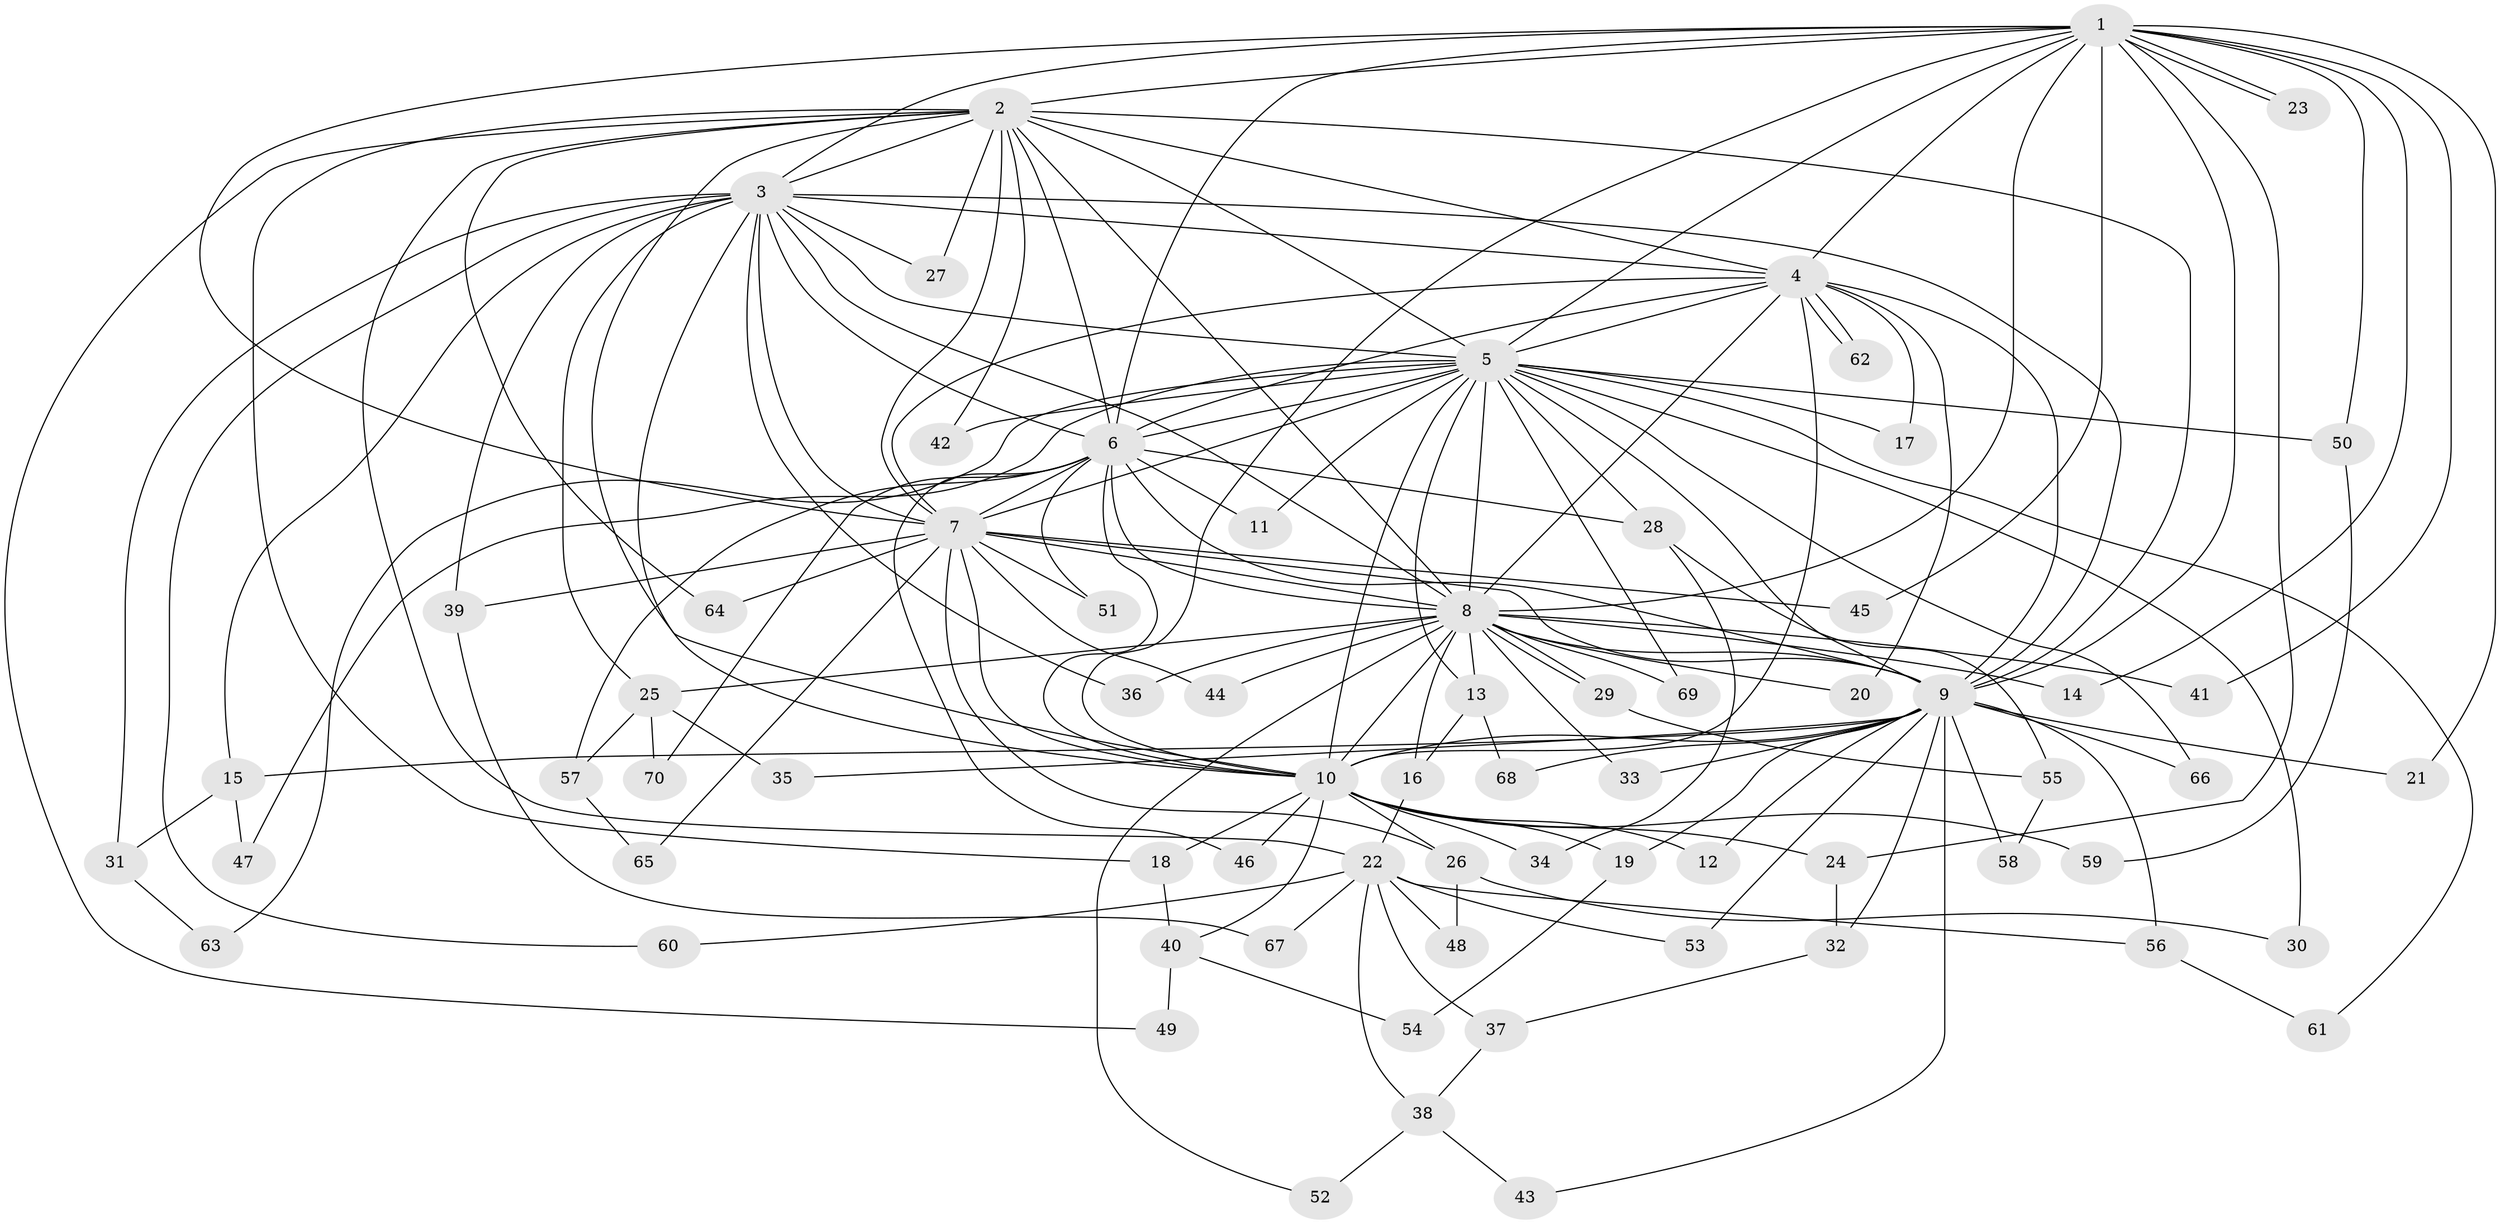 // Generated by graph-tools (version 1.1) at 2025/49/03/09/25 03:49:33]
// undirected, 70 vertices, 165 edges
graph export_dot {
graph [start="1"]
  node [color=gray90,style=filled];
  1;
  2;
  3;
  4;
  5;
  6;
  7;
  8;
  9;
  10;
  11;
  12;
  13;
  14;
  15;
  16;
  17;
  18;
  19;
  20;
  21;
  22;
  23;
  24;
  25;
  26;
  27;
  28;
  29;
  30;
  31;
  32;
  33;
  34;
  35;
  36;
  37;
  38;
  39;
  40;
  41;
  42;
  43;
  44;
  45;
  46;
  47;
  48;
  49;
  50;
  51;
  52;
  53;
  54;
  55;
  56;
  57;
  58;
  59;
  60;
  61;
  62;
  63;
  64;
  65;
  66;
  67;
  68;
  69;
  70;
  1 -- 2;
  1 -- 3;
  1 -- 4;
  1 -- 5;
  1 -- 6;
  1 -- 7;
  1 -- 8;
  1 -- 9;
  1 -- 10;
  1 -- 14;
  1 -- 21;
  1 -- 23;
  1 -- 23;
  1 -- 24;
  1 -- 41;
  1 -- 45;
  1 -- 50;
  2 -- 3;
  2 -- 4;
  2 -- 5;
  2 -- 6;
  2 -- 7;
  2 -- 8;
  2 -- 9;
  2 -- 10;
  2 -- 18;
  2 -- 22;
  2 -- 27;
  2 -- 42;
  2 -- 49;
  2 -- 64;
  3 -- 4;
  3 -- 5;
  3 -- 6;
  3 -- 7;
  3 -- 8;
  3 -- 9;
  3 -- 10;
  3 -- 15;
  3 -- 25;
  3 -- 27;
  3 -- 31;
  3 -- 36;
  3 -- 39;
  3 -- 60;
  4 -- 5;
  4 -- 6;
  4 -- 7;
  4 -- 8;
  4 -- 9;
  4 -- 10;
  4 -- 17;
  4 -- 20;
  4 -- 62;
  4 -- 62;
  5 -- 6;
  5 -- 7;
  5 -- 8;
  5 -- 9;
  5 -- 10;
  5 -- 11;
  5 -- 13;
  5 -- 17;
  5 -- 28;
  5 -- 30;
  5 -- 42;
  5 -- 47;
  5 -- 50;
  5 -- 61;
  5 -- 63;
  5 -- 66;
  5 -- 69;
  6 -- 7;
  6 -- 8;
  6 -- 9;
  6 -- 10;
  6 -- 11;
  6 -- 28;
  6 -- 46;
  6 -- 51;
  6 -- 57;
  6 -- 70;
  7 -- 8;
  7 -- 9;
  7 -- 10;
  7 -- 26;
  7 -- 39;
  7 -- 44;
  7 -- 45;
  7 -- 51;
  7 -- 64;
  7 -- 65;
  8 -- 9;
  8 -- 10;
  8 -- 13;
  8 -- 14;
  8 -- 16;
  8 -- 20;
  8 -- 25;
  8 -- 29;
  8 -- 29;
  8 -- 33;
  8 -- 36;
  8 -- 41;
  8 -- 44;
  8 -- 52;
  8 -- 69;
  9 -- 10;
  9 -- 12;
  9 -- 15;
  9 -- 19;
  9 -- 21;
  9 -- 32;
  9 -- 33;
  9 -- 35;
  9 -- 43;
  9 -- 53;
  9 -- 56;
  9 -- 58;
  9 -- 66;
  9 -- 68;
  10 -- 12;
  10 -- 18;
  10 -- 19;
  10 -- 24;
  10 -- 26;
  10 -- 34;
  10 -- 40;
  10 -- 46;
  10 -- 59;
  13 -- 16;
  13 -- 68;
  15 -- 31;
  15 -- 47;
  16 -- 22;
  18 -- 40;
  19 -- 54;
  22 -- 37;
  22 -- 38;
  22 -- 48;
  22 -- 53;
  22 -- 56;
  22 -- 60;
  22 -- 67;
  24 -- 32;
  25 -- 35;
  25 -- 57;
  25 -- 70;
  26 -- 30;
  26 -- 48;
  28 -- 34;
  28 -- 55;
  29 -- 55;
  31 -- 63;
  32 -- 37;
  37 -- 38;
  38 -- 43;
  38 -- 52;
  39 -- 67;
  40 -- 49;
  40 -- 54;
  50 -- 59;
  55 -- 58;
  56 -- 61;
  57 -- 65;
}
